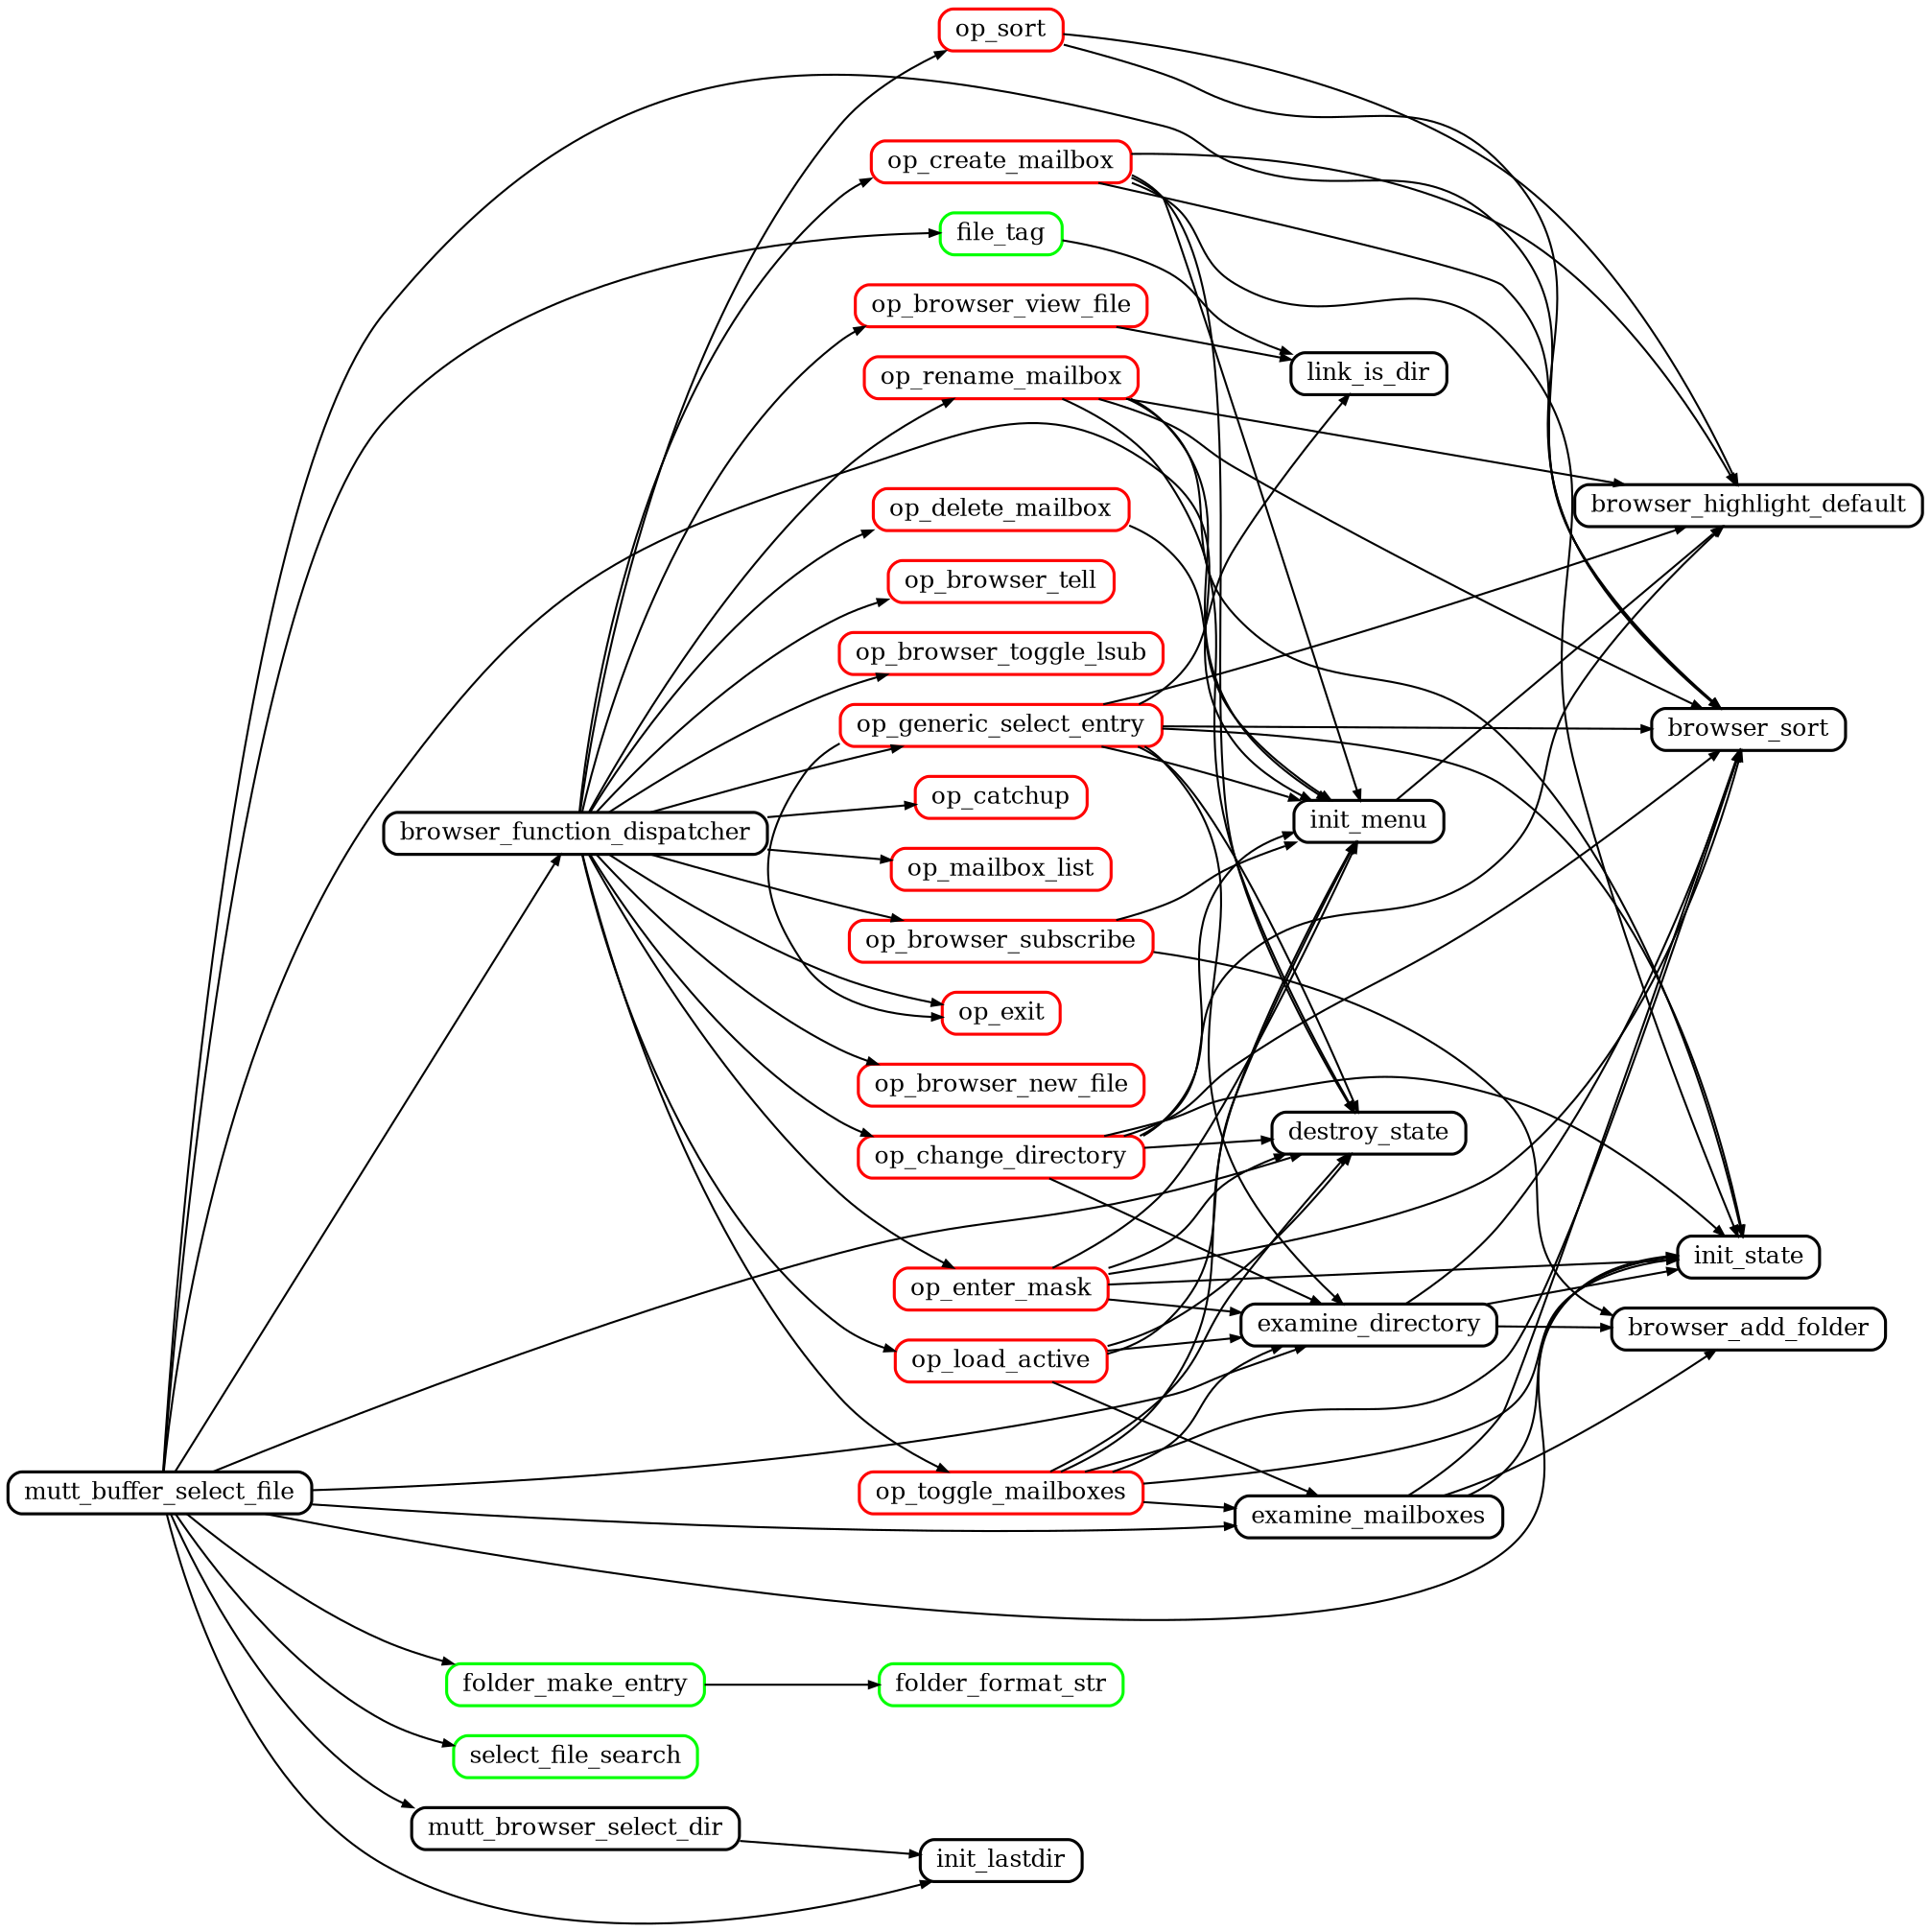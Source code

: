digraph callgraph {
	// split-up browser 2021-12-04
	graph [
		rankdir="LR"
		nodesep="0.2"
		ranksep="0.5"
		compound="true"
	]

	node [
		shape="Mrecord"
		fontsize="12"
		fillcolor="#ffffff"
		style="filled"
		height="0.2"
		penwidth="1.5"
		color="black"
	]

	edge [
		penwidth="1.0"
		arrowsize="0.5"
	]

	// Called by the menu
	node [ color="#00ff00" ]
	file_tag
	folder_format_str
	folder_make_entry
	select_file_search

	// User operations
	node [ color="red" ]
	op_browser_new_file
	op_browser_subscribe
	op_browser_tell
	op_browser_toggle_lsub
	op_browser_view_file
	op_catchup
	op_change_directory
	op_create_mailbox
	op_delete_mailbox
	op_enter_mask
	op_exit
	op_generic_select_entry
	op_load_active
	op_mailbox_list
	op_rename_mailbox
	op_sort
	op_toggle_mailboxes

	node [ color="black" ]
	// hide for simplicity
	// browser_compare -> browser_compare_count
	// browser_compare -> browser_compare_count_new
	// browser_compare -> browser_compare_date
	// browser_compare -> browser_compare_desc
	// browser_compare -> browser_compare_order
	// browser_compare -> browser_compare_size
	// browser_compare -> browser_compare_subject
	// browser_sort -> browser_compare
	// mutt_select_file -> mutt_buffer_select_file
	// browser_config_observer -> mutt_buffer_select_file [style=dashed]
	// browser_window_observer -> mutt_buffer_select_file [style=dashed]
	// mutt_browser_cleanup -> mutt_buffer_select_file [style=dashed]
	// mutt_buffer_select_file -> browser_private_data_free
	// mutt_buffer_select_file -> browser_private_data_new

	browser_function_dispatcher -> op_browser_new_file
	browser_function_dispatcher -> op_browser_subscribe
	browser_function_dispatcher -> op_browser_tell
	browser_function_dispatcher -> op_browser_toggle_lsub
	browser_function_dispatcher -> op_browser_view_file
	browser_function_dispatcher -> op_catchup
	browser_function_dispatcher -> op_change_directory
	browser_function_dispatcher -> op_create_mailbox
	browser_function_dispatcher -> op_delete_mailbox
	browser_function_dispatcher -> op_enter_mask
	browser_function_dispatcher -> op_exit
	browser_function_dispatcher -> op_generic_select_entry
	browser_function_dispatcher -> op_load_active
	browser_function_dispatcher -> op_mailbox_list
	browser_function_dispatcher -> op_rename_mailbox
	browser_function_dispatcher -> op_sort
	browser_function_dispatcher -> op_toggle_mailboxes
	examine_directory -> browser_add_folder
	examine_directory -> browser_sort
	examine_directory -> init_state
	examine_mailboxes -> browser_add_folder
	examine_mailboxes -> browser_sort
	examine_mailboxes -> init_state
	file_tag -> link_is_dir
	folder_make_entry -> folder_format_str
	init_menu -> browser_highlight_default
	mutt_browser_select_dir -> init_lastdir
	mutt_buffer_select_file -> browser_function_dispatcher
	mutt_buffer_select_file -> browser_sort
	mutt_buffer_select_file -> examine_directory
	mutt_buffer_select_file -> examine_mailboxes
	mutt_buffer_select_file -> file_tag
	mutt_buffer_select_file -> folder_make_entry
	mutt_buffer_select_file -> init_lastdir
	mutt_buffer_select_file -> init_menu
	mutt_buffer_select_file -> init_state
	mutt_buffer_select_file -> mutt_browser_select_dir
	mutt_buffer_select_file -> select_file_search
	op_browser_subscribe -> browser_add_folder
	op_browser_subscribe -> init_menu
	op_browser_view_file -> link_is_dir
	op_change_directory -> browser_highlight_default
	op_change_directory -> browser_sort
	op_change_directory -> destroy_state
	op_change_directory -> examine_directory
	op_change_directory -> init_menu
	op_change_directory -> init_state
	op_create_mailbox -> browser_highlight_default
	op_create_mailbox -> browser_sort
	op_create_mailbox -> destroy_state
	op_create_mailbox -> init_menu
	op_create_mailbox -> init_state
	op_delete_mailbox -> init_menu
	op_enter_mask -> browser_sort
	op_enter_mask -> destroy_state
	op_enter_mask -> examine_directory
	op_enter_mask -> init_menu
	op_enter_mask -> init_state
	mutt_buffer_select_file -> destroy_state
	op_generic_select_entry -> browser_highlight_default
	op_generic_select_entry -> browser_sort
	op_generic_select_entry -> destroy_state
	op_generic_select_entry -> examine_directory
	op_generic_select_entry -> init_menu
	op_generic_select_entry -> init_state
	op_generic_select_entry -> link_is_dir
	op_generic_select_entry -> op_exit
	op_load_active -> destroy_state
	op_load_active -> examine_directory
	op_load_active -> examine_mailboxes
	op_load_active -> init_menu
	op_rename_mailbox -> browser_highlight_default
	op_rename_mailbox -> browser_sort
	op_rename_mailbox -> destroy_state
	op_rename_mailbox -> init_menu
	op_rename_mailbox -> init_state
	op_sort -> browser_highlight_default
	op_sort -> browser_sort
	op_toggle_mailboxes -> browser_sort
	op_toggle_mailboxes -> destroy_state
	op_toggle_mailboxes -> examine_directory
	op_toggle_mailboxes -> examine_mailboxes
	op_toggle_mailboxes -> init_menu
	op_toggle_mailboxes -> init_state

	{ rank=same op_browser_new_file op_browser_subscribe op_browser_tell op_browser_toggle_lsub op_browser_view_file op_catchup op_change_directory op_create_mailbox op_delete_mailbox op_enter_mask op_exit op_generic_select_entry op_load_active op_mailbox_list op_rename_mailbox op_sort op_toggle_mailboxes }

}
